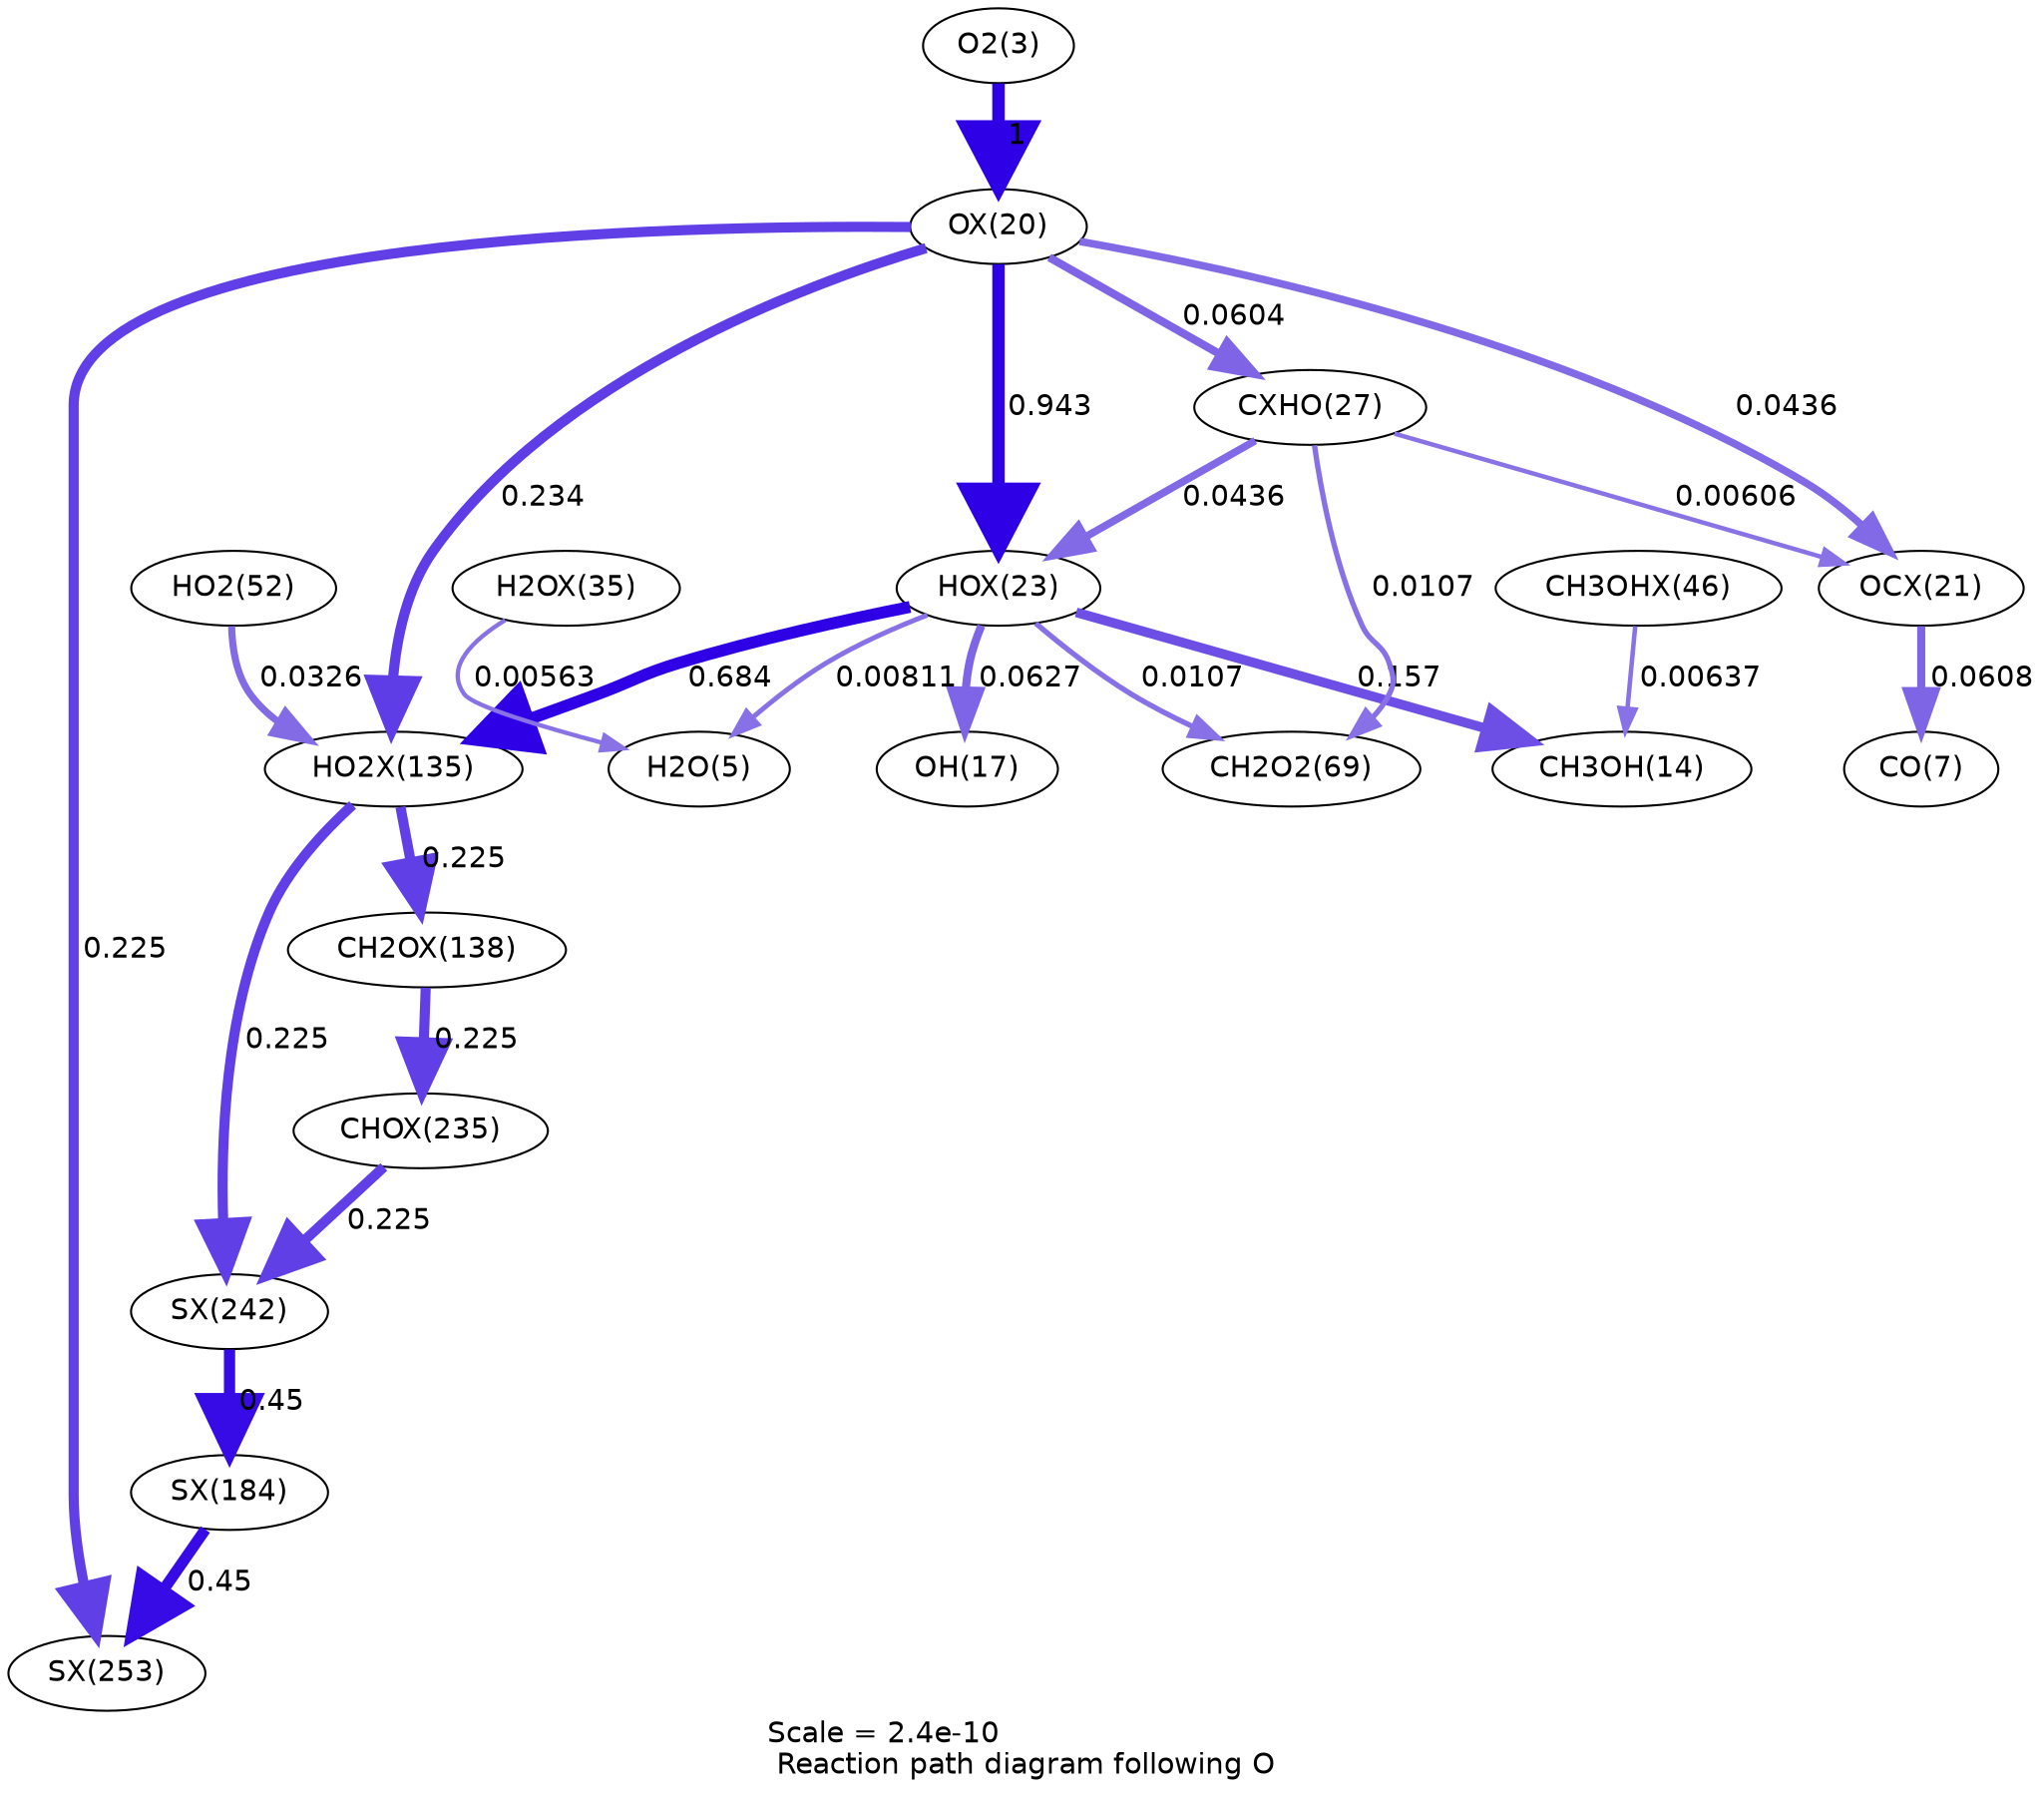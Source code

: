 digraph reaction_paths {
center=1;
s5 -> s28[fontname="Helvetica", penwidth=6, arrowsize=3, color="0.7, 1.5, 0.9"
, label=" 1"];
s28 -> s31[fontname="Helvetica", penwidth=5.96, arrowsize=2.98, color="0.7, 1.44, 0.9"
, label=" 0.943"];
s28 -> s34[fontname="Helvetica", penwidth=3.88, arrowsize=1.94, color="0.7, 0.56, 0.9"
, label=" 0.0604"];
s28 -> s29[fontname="Helvetica", penwidth=3.63, arrowsize=1.82, color="0.7, 0.544, 0.9"
, label=" 0.0436"];
s28 -> s46[fontname="Helvetica", penwidth=4.9, arrowsize=2.45, color="0.7, 0.734, 0.9"
, label=" 0.234"];
s28 -> s55[fontname="Helvetica", penwidth=4.87, arrowsize=2.44, color="0.7, 0.725, 0.9"
, label=" 0.225"];
s31 -> s16[fontname="Helvetica", penwidth=4.6, arrowsize=2.3, color="0.7, 0.657, 0.9"
, label=" 0.157"];
s31 -> s19[fontname="Helvetica", penwidth=3.91, arrowsize=1.95, color="0.7, 0.563, 0.9"
, label=" 0.0627"];
s31 -> s7[fontname="Helvetica", penwidth=2.37, arrowsize=1.18, color="0.7, 0.508, 0.9"
, label=" 0.00811"];
s34 -> s31[fontname="Helvetica", penwidth=3.63, arrowsize=1.82, color="0.7, 0.544, 0.9"
, label=" 0.0436"];
s31 -> s46[fontname="Helvetica", penwidth=5.71, arrowsize=2.86, color="0.7, 1.18, 0.9"
, label=" 0.684"];
s31 -> s23[fontname="Helvetica", penwidth=2.57, arrowsize=1.29, color="0.7, 0.511, 0.9"
, label=" 0.0107"];
s43 -> s16[fontname="Helvetica", penwidth=2.18, arrowsize=1.09, color="0.7, 0.506, 0.9"
, label=" 0.00637"];
s37 -> s7[fontname="Helvetica", penwidth=2.09, arrowsize=1.04, color="0.7, 0.506, 0.9"
, label=" 0.00563"];
s34 -> s29[fontname="Helvetica", penwidth=2.15, arrowsize=1.07, color="0.7, 0.506, 0.9"
, label=" 0.00606"];
s34 -> s23[fontname="Helvetica", penwidth=2.57, arrowsize=1.29, color="0.7, 0.511, 0.9"
, label=" 0.0107"];
s29 -> s9[fontname="Helvetica", penwidth=3.89, arrowsize=1.94, color="0.7, 0.561, 0.9"
, label=" 0.0608"];
s46 -> s47[fontname="Helvetica", penwidth=4.87, arrowsize=2.44, color="0.7, 0.725, 0.9"
, label=" 0.225"];
s46 -> s54[fontname="Helvetica", penwidth=4.87, arrowsize=2.44, color="0.7, 0.725, 0.9"
, label=" 0.225"];
s21 -> s46[fontname="Helvetica", penwidth=3.42, arrowsize=1.71, color="0.7, 0.533, 0.9"
, label=" 0.0326"];
s47 -> s53[fontname="Helvetica", penwidth=4.87, arrowsize=2.44, color="0.7, 0.725, 0.9"
, label=" 0.225"];
s53 -> s54[fontname="Helvetica", penwidth=4.87, arrowsize=2.44, color="0.7, 0.725, 0.9"
, label=" 0.225"];
s54 -> s50[fontname="Helvetica", penwidth=5.4, arrowsize=2.7, color="0.7, 0.95, 0.9"
, label=" 0.45"];
s50 -> s55[fontname="Helvetica", penwidth=5.4, arrowsize=2.7, color="0.7, 0.95, 0.9"
, label=" 0.45"];
s5 [ fontname="Helvetica", label="O2(3)"];
s7 [ fontname="Helvetica", label="H2O(5)"];
s9 [ fontname="Helvetica", label="CO(7)"];
s16 [ fontname="Helvetica", label="CH3OH(14)"];
s19 [ fontname="Helvetica", label="OH(17)"];
s21 [ fontname="Helvetica", label="HO2(52)"];
s23 [ fontname="Helvetica", label="CH2O2(69)"];
s28 [ fontname="Helvetica", label="OX(20)"];
s29 [ fontname="Helvetica", label="OCX(21)"];
s31 [ fontname="Helvetica", label="HOX(23)"];
s34 [ fontname="Helvetica", label="CXHO(27)"];
s37 [ fontname="Helvetica", label="H2OX(35)"];
s43 [ fontname="Helvetica", label="CH3OHX(46)"];
s46 [ fontname="Helvetica", label="HO2X(135)"];
s47 [ fontname="Helvetica", label="CH2OX(138)"];
s50 [ fontname="Helvetica", label="SX(184)"];
s53 [ fontname="Helvetica", label="CHOX(235)"];
s54 [ fontname="Helvetica", label="SX(242)"];
s55 [ fontname="Helvetica", label="SX(253)"];
 label = "Scale = 2.4e-10\l Reaction path diagram following O";
 fontname = "Helvetica";
}

